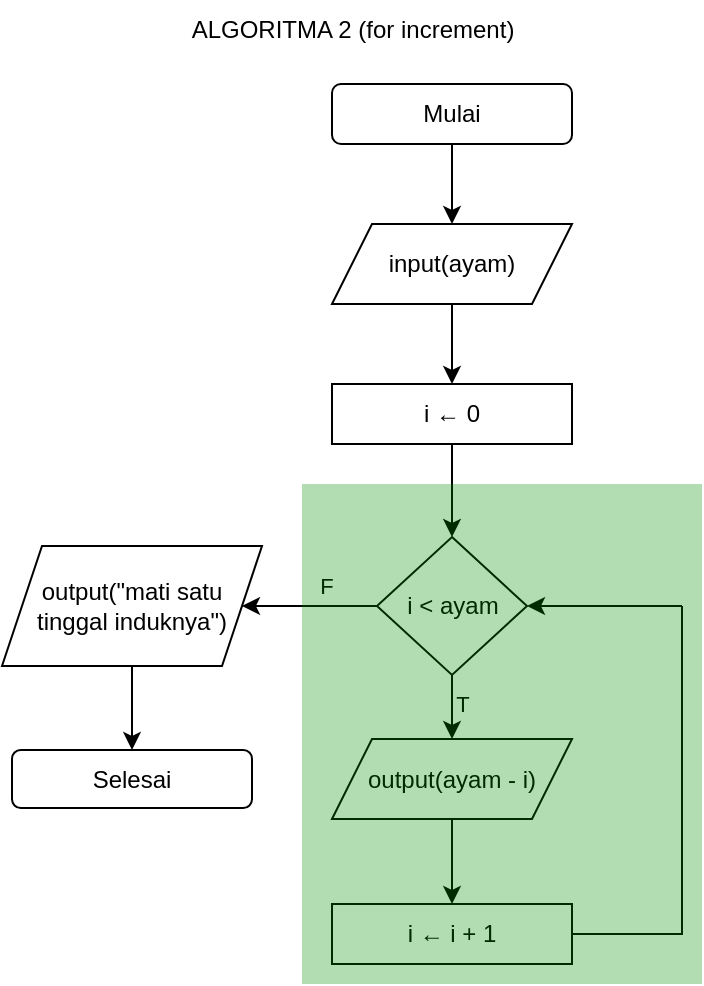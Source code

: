 <mxfile version="26.2.15">
  <diagram name="Page-1" id="SgWoBIOHsLY-oU9OSYr1">
    <mxGraphModel dx="786" dy="524" grid="1" gridSize="10" guides="1" tooltips="1" connect="1" arrows="1" fold="1" page="1" pageScale="1" pageWidth="850" pageHeight="1100" math="0" shadow="0">
      <root>
        <mxCell id="0" />
        <mxCell id="1" parent="0" />
        <mxCell id="Wz2E2FCFwlxjt8ZHcB1L-19" value="ALGORITMA 2 (for increment)" style="text;html=1;align=center;verticalAlign=middle;resizable=0;points=[];autosize=1;strokeColor=none;fillColor=none;" parent="1" vertex="1">
          <mxGeometry x="265" y="18" width="180" height="30" as="geometry" />
        </mxCell>
        <mxCell id="UVoMrxTFxDzcO6FdsWNM-1" value="" style="group" parent="1" vertex="1" connectable="0">
          <mxGeometry x="180" y="60" width="350" height="450" as="geometry" />
        </mxCell>
        <mxCell id="Wz2E2FCFwlxjt8ZHcB1L-1" style="edgeStyle=orthogonalEdgeStyle;rounded=0;orthogonalLoop=1;jettySize=auto;html=1;entryX=0.5;entryY=0;entryDx=0;entryDy=0;" parent="UVoMrxTFxDzcO6FdsWNM-1" source="Wz2E2FCFwlxjt8ZHcB1L-2" target="Wz2E2FCFwlxjt8ZHcB1L-5" edge="1">
          <mxGeometry relative="1" as="geometry" />
        </mxCell>
        <mxCell id="Wz2E2FCFwlxjt8ZHcB1L-2" value="Mulai" style="rounded=1;whiteSpace=wrap;html=1;" parent="UVoMrxTFxDzcO6FdsWNM-1" vertex="1">
          <mxGeometry x="165" width="120" height="30" as="geometry" />
        </mxCell>
        <mxCell id="Wz2E2FCFwlxjt8ZHcB1L-3" style="edgeStyle=orthogonalEdgeStyle;rounded=0;orthogonalLoop=1;jettySize=auto;html=1;exitX=0.5;exitY=1;exitDx=0;exitDy=0;entryX=0.5;entryY=0;entryDx=0;entryDy=0;" parent="UVoMrxTFxDzcO6FdsWNM-1" source="Wz2E2FCFwlxjt8ZHcB1L-20" target="Wz2E2FCFwlxjt8ZHcB1L-10" edge="1">
          <mxGeometry relative="1" as="geometry">
            <mxPoint x="225" y="200" as="sourcePoint" />
          </mxGeometry>
        </mxCell>
        <mxCell id="Wz2E2FCFwlxjt8ZHcB1L-4" style="edgeStyle=orthogonalEdgeStyle;rounded=0;orthogonalLoop=1;jettySize=auto;html=1;entryX=0.5;entryY=0;entryDx=0;entryDy=0;" parent="UVoMrxTFxDzcO6FdsWNM-1" source="Wz2E2FCFwlxjt8ZHcB1L-5" target="Wz2E2FCFwlxjt8ZHcB1L-20" edge="1">
          <mxGeometry relative="1" as="geometry" />
        </mxCell>
        <mxCell id="Wz2E2FCFwlxjt8ZHcB1L-5" value="input(ayam)" style="shape=parallelogram;perimeter=parallelogramPerimeter;whiteSpace=wrap;html=1;fixedSize=1;" parent="UVoMrxTFxDzcO6FdsWNM-1" vertex="1">
          <mxGeometry x="165" y="70" width="120" height="40" as="geometry" />
        </mxCell>
        <mxCell id="Wz2E2FCFwlxjt8ZHcB1L-6" style="edgeStyle=orthogonalEdgeStyle;rounded=0;orthogonalLoop=1;jettySize=auto;html=1;exitX=0;exitY=0.5;exitDx=0;exitDy=0;entryX=1;entryY=0.5;entryDx=0;entryDy=0;" parent="UVoMrxTFxDzcO6FdsWNM-1" source="Wz2E2FCFwlxjt8ZHcB1L-10" target="Wz2E2FCFwlxjt8ZHcB1L-15" edge="1">
          <mxGeometry relative="1" as="geometry" />
        </mxCell>
        <mxCell id="Wz2E2FCFwlxjt8ZHcB1L-7" value="F" style="edgeLabel;html=1;align=center;verticalAlign=middle;resizable=0;points=[];" parent="Wz2E2FCFwlxjt8ZHcB1L-6" vertex="1" connectable="0">
          <mxGeometry x="-0.116" y="-3" relative="1" as="geometry">
            <mxPoint x="4" y="-7" as="offset" />
          </mxGeometry>
        </mxCell>
        <mxCell id="Wz2E2FCFwlxjt8ZHcB1L-8" style="edgeStyle=orthogonalEdgeStyle;rounded=0;orthogonalLoop=1;jettySize=auto;html=1;entryX=0.5;entryY=0;entryDx=0;entryDy=0;" parent="UVoMrxTFxDzcO6FdsWNM-1" source="Wz2E2FCFwlxjt8ZHcB1L-10" target="Wz2E2FCFwlxjt8ZHcB1L-13" edge="1">
          <mxGeometry relative="1" as="geometry" />
        </mxCell>
        <mxCell id="Wz2E2FCFwlxjt8ZHcB1L-9" value="T" style="edgeLabel;html=1;align=center;verticalAlign=middle;resizable=0;points=[];" parent="Wz2E2FCFwlxjt8ZHcB1L-8" vertex="1" connectable="0">
          <mxGeometry x="-0.537" y="4" relative="1" as="geometry">
            <mxPoint x="1" y="3" as="offset" />
          </mxGeometry>
        </mxCell>
        <mxCell id="Wz2E2FCFwlxjt8ZHcB1L-10" value="i &amp;lt; ayam" style="rhombus;whiteSpace=wrap;html=1;" parent="UVoMrxTFxDzcO6FdsWNM-1" vertex="1">
          <mxGeometry x="187.5" y="226.5" width="75" height="69" as="geometry" />
        </mxCell>
        <mxCell id="Wz2E2FCFwlxjt8ZHcB1L-11" value="i&amp;nbsp;← i + 1" style="rounded=0;whiteSpace=wrap;html=1;" parent="UVoMrxTFxDzcO6FdsWNM-1" vertex="1">
          <mxGeometry x="165" y="410" width="120" height="30" as="geometry" />
        </mxCell>
        <mxCell id="Wz2E2FCFwlxjt8ZHcB1L-12" style="edgeStyle=orthogonalEdgeStyle;rounded=0;orthogonalLoop=1;jettySize=auto;html=1;entryX=0.5;entryY=0;entryDx=0;entryDy=0;" parent="UVoMrxTFxDzcO6FdsWNM-1" source="Wz2E2FCFwlxjt8ZHcB1L-13" target="Wz2E2FCFwlxjt8ZHcB1L-11" edge="1">
          <mxGeometry relative="1" as="geometry" />
        </mxCell>
        <mxCell id="Wz2E2FCFwlxjt8ZHcB1L-13" value="output(ayam - i)" style="shape=parallelogram;perimeter=parallelogramPerimeter;whiteSpace=wrap;html=1;fixedSize=1;" parent="UVoMrxTFxDzcO6FdsWNM-1" vertex="1">
          <mxGeometry x="165" y="327.5" width="120" height="40" as="geometry" />
        </mxCell>
        <mxCell id="Wz2E2FCFwlxjt8ZHcB1L-14" style="edgeStyle=orthogonalEdgeStyle;rounded=0;orthogonalLoop=1;jettySize=auto;html=1;entryX=0.5;entryY=0;entryDx=0;entryDy=0;" parent="UVoMrxTFxDzcO6FdsWNM-1" source="Wz2E2FCFwlxjt8ZHcB1L-15" target="Wz2E2FCFwlxjt8ZHcB1L-16" edge="1">
          <mxGeometry relative="1" as="geometry" />
        </mxCell>
        <mxCell id="Wz2E2FCFwlxjt8ZHcB1L-15" value="output(&quot;mati satu tinggal induknya&quot;)" style="shape=parallelogram;perimeter=parallelogramPerimeter;whiteSpace=wrap;html=1;fixedSize=1;" parent="UVoMrxTFxDzcO6FdsWNM-1" vertex="1">
          <mxGeometry y="231" width="130" height="60" as="geometry" />
        </mxCell>
        <mxCell id="Wz2E2FCFwlxjt8ZHcB1L-16" value="Selesai" style="rounded=1;whiteSpace=wrap;html=1;" parent="UVoMrxTFxDzcO6FdsWNM-1" vertex="1">
          <mxGeometry x="5" y="333" width="120" height="29" as="geometry" />
        </mxCell>
        <mxCell id="Wz2E2FCFwlxjt8ZHcB1L-17" value="" style="endArrow=none;html=1;rounded=0;exitX=1;exitY=0.5;exitDx=0;exitDy=0;" parent="UVoMrxTFxDzcO6FdsWNM-1" source="Wz2E2FCFwlxjt8ZHcB1L-11" edge="1">
          <mxGeometry width="50" height="50" relative="1" as="geometry">
            <mxPoint x="330" y="490" as="sourcePoint" />
            <mxPoint x="340" y="261" as="targetPoint" />
            <Array as="points">
              <mxPoint x="340" y="425" />
            </Array>
          </mxGeometry>
        </mxCell>
        <mxCell id="Wz2E2FCFwlxjt8ZHcB1L-18" value="" style="endArrow=classic;html=1;rounded=0;entryX=1;entryY=0.5;entryDx=0;entryDy=0;" parent="UVoMrxTFxDzcO6FdsWNM-1" target="Wz2E2FCFwlxjt8ZHcB1L-10" edge="1">
          <mxGeometry width="50" height="50" relative="1" as="geometry">
            <mxPoint x="340" y="261" as="sourcePoint" />
            <mxPoint x="340" y="241" as="targetPoint" />
          </mxGeometry>
        </mxCell>
        <mxCell id="Wz2E2FCFwlxjt8ZHcB1L-20" value="i&amp;nbsp;← 0" style="rounded=0;whiteSpace=wrap;html=1;" parent="UVoMrxTFxDzcO6FdsWNM-1" vertex="1">
          <mxGeometry x="165" y="150" width="120" height="30" as="geometry" />
        </mxCell>
        <mxCell id="a9k_cAfsjtvjAoec4kNx-1" value="" style="rounded=0;whiteSpace=wrap;html=1;fillColor=#008a00;fontColor=#ffffff;strokeColor=none;opacity=30;" parent="UVoMrxTFxDzcO6FdsWNM-1" vertex="1">
          <mxGeometry x="150" y="200" width="200" height="250" as="geometry" />
        </mxCell>
      </root>
    </mxGraphModel>
  </diagram>
</mxfile>
